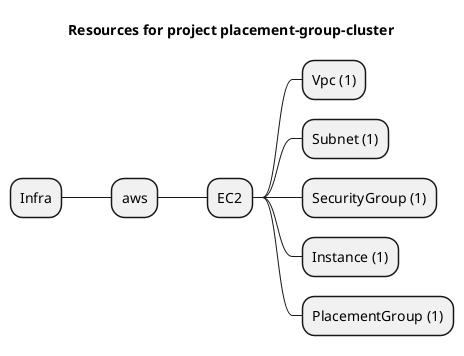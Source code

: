 @startmindmap
title Resources for project placement-group-cluster
skinparam monochrome true
+ Infra
++ aws
+++ EC2
++++ Vpc (1)
++++ Subnet (1)
++++ SecurityGroup (1)
++++ Instance (1)
++++ PlacementGroup (1)
@endmindmap